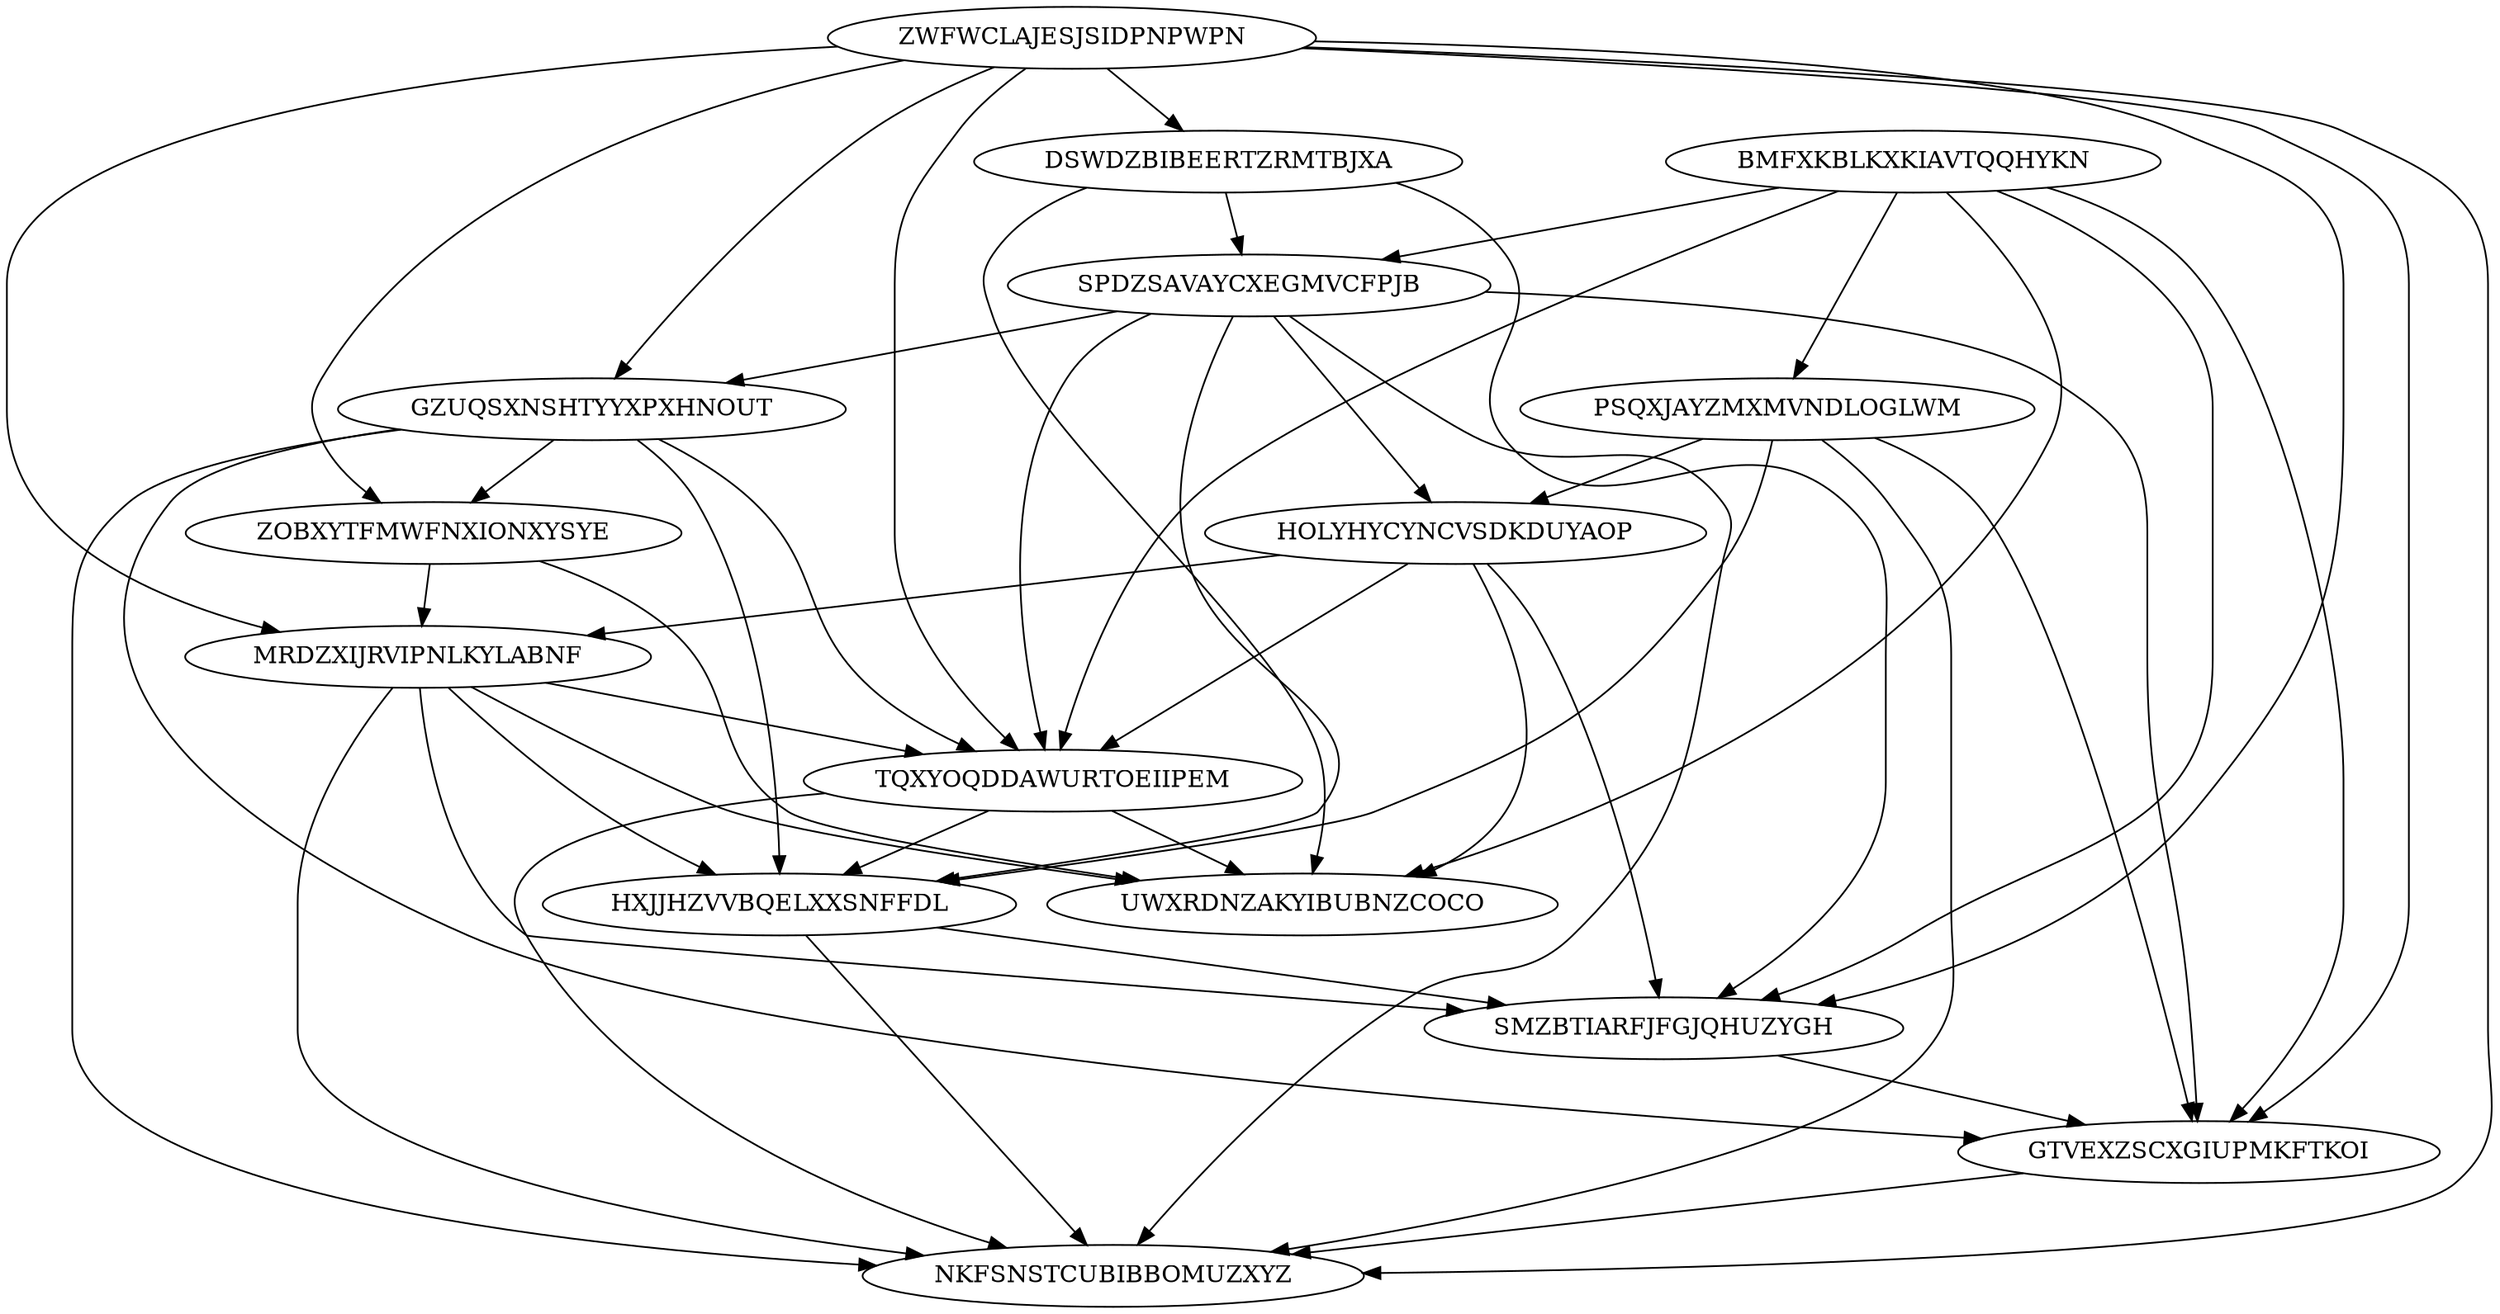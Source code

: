 digraph N15M50 {
	ZWFWCLAJESJSIDPNPWPN	[Weight=19];
	BMFXKBLKXKIAVTQQHYKN	[Weight=20];
	DSWDZBIBEERTZRMTBJXA	[Weight=19];
	PSQXJAYZMXMVNDLOGLWM	[Weight=16];
	SPDZSAVAYCXEGMVCFPJB	[Weight=18];
	GZUQSXNSHTYYXPXHNOUT	[Weight=18];
	HOLYHYCYNCVSDKDUYAOP	[Weight=10];
	ZOBXYTFMWFNXIONXYSYE	[Weight=19];
	MRDZXIJRVIPNLKYLABNF	[Weight=18];
	TQXYOQDDAWURTOEIIPEM	[Weight=16];
	HXJJHZVVBQELXXSNFFDL	[Weight=18];
	SMZBTIARFJFGJQHUZYGH	[Weight=20];
	GTVEXZSCXGIUPMKFTKOI	[Weight=10];
	UWXRDNZAKYIBUBNZCOCO	[Weight=19];
	NKFSNSTCUBIBBOMUZXYZ	[Weight=11];
	GZUQSXNSHTYYXPXHNOUT -> TQXYOQDDAWURTOEIIPEM [Weight=10];
	GZUQSXNSHTYYXPXHNOUT -> ZOBXYTFMWFNXIONXYSYE [Weight=20];
	ZWFWCLAJESJSIDPNPWPN -> NKFSNSTCUBIBBOMUZXYZ [Weight=10];
	BMFXKBLKXKIAVTQQHYKN -> PSQXJAYZMXMVNDLOGLWM [Weight=11];
	TQXYOQDDAWURTOEIIPEM -> HXJJHZVVBQELXXSNFFDL [Weight=20];
	MRDZXIJRVIPNLKYLABNF -> UWXRDNZAKYIBUBNZCOCO [Weight=19];
	SPDZSAVAYCXEGMVCFPJB -> HXJJHZVVBQELXXSNFFDL [Weight=12];
	GTVEXZSCXGIUPMKFTKOI -> NKFSNSTCUBIBBOMUZXYZ [Weight=19];
	MRDZXIJRVIPNLKYLABNF -> TQXYOQDDAWURTOEIIPEM [Weight=15];
	GZUQSXNSHTYYXPXHNOUT -> NKFSNSTCUBIBBOMUZXYZ [Weight=15];
	BMFXKBLKXKIAVTQQHYKN -> SMZBTIARFJFGJQHUZYGH [Weight=11];
	TQXYOQDDAWURTOEIIPEM -> UWXRDNZAKYIBUBNZCOCO [Weight=12];
	SPDZSAVAYCXEGMVCFPJB -> TQXYOQDDAWURTOEIIPEM [Weight=17];
	PSQXJAYZMXMVNDLOGLWM -> HXJJHZVVBQELXXSNFFDL [Weight=15];
	DSWDZBIBEERTZRMTBJXA -> UWXRDNZAKYIBUBNZCOCO [Weight=11];
	BMFXKBLKXKIAVTQQHYKN -> TQXYOQDDAWURTOEIIPEM [Weight=14];
	HOLYHYCYNCVSDKDUYAOP -> MRDZXIJRVIPNLKYLABNF [Weight=14];
	GZUQSXNSHTYYXPXHNOUT -> HXJJHZVVBQELXXSNFFDL [Weight=10];
	PSQXJAYZMXMVNDLOGLWM -> HOLYHYCYNCVSDKDUYAOP [Weight=11];
	GZUQSXNSHTYYXPXHNOUT -> GTVEXZSCXGIUPMKFTKOI [Weight=10];
	ZOBXYTFMWFNXIONXYSYE -> UWXRDNZAKYIBUBNZCOCO [Weight=11];
	SPDZSAVAYCXEGMVCFPJB -> GTVEXZSCXGIUPMKFTKOI [Weight=20];
	ZWFWCLAJESJSIDPNPWPN -> DSWDZBIBEERTZRMTBJXA [Weight=18];
	ZWFWCLAJESJSIDPNPWPN -> GZUQSXNSHTYYXPXHNOUT [Weight=13];
	TQXYOQDDAWURTOEIIPEM -> NKFSNSTCUBIBBOMUZXYZ [Weight=19];
	SMZBTIARFJFGJQHUZYGH -> GTVEXZSCXGIUPMKFTKOI [Weight=15];
	HOLYHYCYNCVSDKDUYAOP -> TQXYOQDDAWURTOEIIPEM [Weight=13];
	SPDZSAVAYCXEGMVCFPJB -> NKFSNSTCUBIBBOMUZXYZ [Weight=12];
	MRDZXIJRVIPNLKYLABNF -> HXJJHZVVBQELXXSNFFDL [Weight=17];
	HXJJHZVVBQELXXSNFFDL -> SMZBTIARFJFGJQHUZYGH [Weight=20];
	SPDZSAVAYCXEGMVCFPJB -> HOLYHYCYNCVSDKDUYAOP [Weight=10];
	MRDZXIJRVIPNLKYLABNF -> NKFSNSTCUBIBBOMUZXYZ [Weight=15];
	ZWFWCLAJESJSIDPNPWPN -> ZOBXYTFMWFNXIONXYSYE [Weight=12];
	DSWDZBIBEERTZRMTBJXA -> SPDZSAVAYCXEGMVCFPJB [Weight=20];
	HOLYHYCYNCVSDKDUYAOP -> SMZBTIARFJFGJQHUZYGH [Weight=17];
	ZWFWCLAJESJSIDPNPWPN -> GTVEXZSCXGIUPMKFTKOI [Weight=10];
	ZOBXYTFMWFNXIONXYSYE -> MRDZXIJRVIPNLKYLABNF [Weight=10];
	BMFXKBLKXKIAVTQQHYKN -> UWXRDNZAKYIBUBNZCOCO [Weight=10];
	ZWFWCLAJESJSIDPNPWPN -> TQXYOQDDAWURTOEIIPEM [Weight=15];
	ZWFWCLAJESJSIDPNPWPN -> MRDZXIJRVIPNLKYLABNF [Weight=19];
	BMFXKBLKXKIAVTQQHYKN -> SPDZSAVAYCXEGMVCFPJB [Weight=20];
	ZWFWCLAJESJSIDPNPWPN -> SMZBTIARFJFGJQHUZYGH [Weight=15];
	HOLYHYCYNCVSDKDUYAOP -> UWXRDNZAKYIBUBNZCOCO [Weight=18];
	BMFXKBLKXKIAVTQQHYKN -> GTVEXZSCXGIUPMKFTKOI [Weight=13];
	PSQXJAYZMXMVNDLOGLWM -> GTVEXZSCXGIUPMKFTKOI [Weight=20];
	DSWDZBIBEERTZRMTBJXA -> SMZBTIARFJFGJQHUZYGH [Weight=15];
	MRDZXIJRVIPNLKYLABNF -> SMZBTIARFJFGJQHUZYGH [Weight=20];
	HXJJHZVVBQELXXSNFFDL -> NKFSNSTCUBIBBOMUZXYZ [Weight=18];
	SPDZSAVAYCXEGMVCFPJB -> GZUQSXNSHTYYXPXHNOUT [Weight=17];
	PSQXJAYZMXMVNDLOGLWM -> NKFSNSTCUBIBBOMUZXYZ [Weight=16];
}
